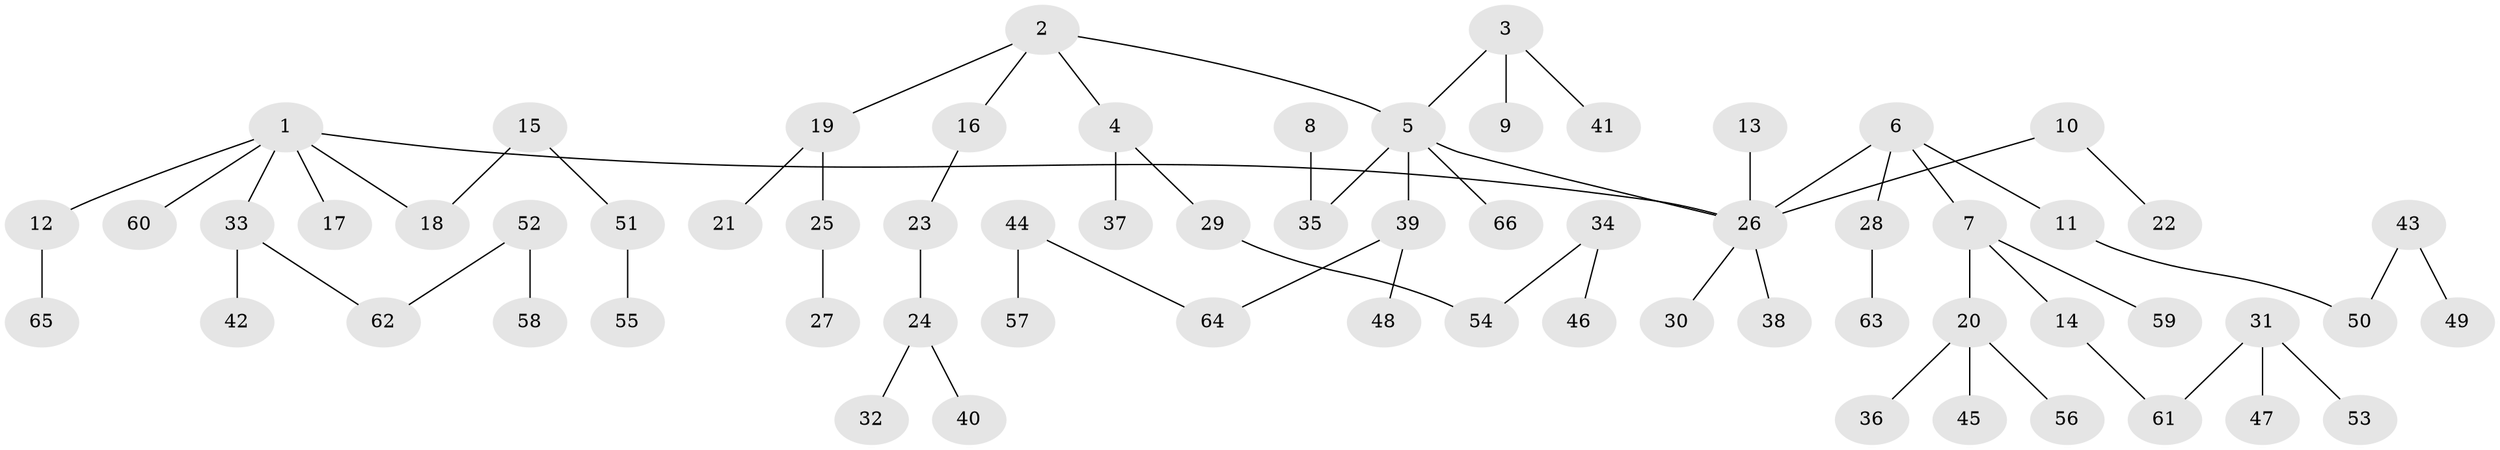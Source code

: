 // original degree distribution, {8: 0.010752688172043012, 7: 0.010752688172043012, 6: 0.010752688172043012, 4: 0.07526881720430108, 1: 0.5161290322580645, 3: 0.1827956989247312, 2: 0.1935483870967742}
// Generated by graph-tools (version 1.1) at 2025/37/03/04/25 23:37:21]
// undirected, 66 vertices, 65 edges
graph export_dot {
  node [color=gray90,style=filled];
  1;
  2;
  3;
  4;
  5;
  6;
  7;
  8;
  9;
  10;
  11;
  12;
  13;
  14;
  15;
  16;
  17;
  18;
  19;
  20;
  21;
  22;
  23;
  24;
  25;
  26;
  27;
  28;
  29;
  30;
  31;
  32;
  33;
  34;
  35;
  36;
  37;
  38;
  39;
  40;
  41;
  42;
  43;
  44;
  45;
  46;
  47;
  48;
  49;
  50;
  51;
  52;
  53;
  54;
  55;
  56;
  57;
  58;
  59;
  60;
  61;
  62;
  63;
  64;
  65;
  66;
  1 -- 12 [weight=1.0];
  1 -- 17 [weight=1.0];
  1 -- 18 [weight=1.0];
  1 -- 26 [weight=1.0];
  1 -- 33 [weight=1.0];
  1 -- 60 [weight=1.0];
  2 -- 4 [weight=1.0];
  2 -- 5 [weight=1.0];
  2 -- 16 [weight=1.0];
  2 -- 19 [weight=1.0];
  3 -- 5 [weight=1.0];
  3 -- 9 [weight=1.0];
  3 -- 41 [weight=1.0];
  4 -- 29 [weight=1.0];
  4 -- 37 [weight=1.0];
  5 -- 26 [weight=1.0];
  5 -- 35 [weight=1.0];
  5 -- 39 [weight=1.0];
  5 -- 66 [weight=1.0];
  6 -- 7 [weight=1.0];
  6 -- 11 [weight=1.0];
  6 -- 26 [weight=1.0];
  6 -- 28 [weight=1.0];
  7 -- 14 [weight=1.0];
  7 -- 20 [weight=1.0];
  7 -- 59 [weight=1.0];
  8 -- 35 [weight=1.0];
  10 -- 22 [weight=1.0];
  10 -- 26 [weight=1.0];
  11 -- 50 [weight=1.0];
  12 -- 65 [weight=1.0];
  13 -- 26 [weight=1.0];
  14 -- 61 [weight=1.0];
  15 -- 18 [weight=1.0];
  15 -- 51 [weight=1.0];
  16 -- 23 [weight=1.0];
  19 -- 21 [weight=1.0];
  19 -- 25 [weight=1.0];
  20 -- 36 [weight=1.0];
  20 -- 45 [weight=1.0];
  20 -- 56 [weight=1.0];
  23 -- 24 [weight=1.0];
  24 -- 32 [weight=1.0];
  24 -- 40 [weight=1.0];
  25 -- 27 [weight=1.0];
  26 -- 30 [weight=1.0];
  26 -- 38 [weight=1.0];
  28 -- 63 [weight=1.0];
  29 -- 54 [weight=1.0];
  31 -- 47 [weight=1.0];
  31 -- 53 [weight=1.0];
  31 -- 61 [weight=1.0];
  33 -- 42 [weight=1.0];
  33 -- 62 [weight=1.0];
  34 -- 46 [weight=1.0];
  34 -- 54 [weight=1.0];
  39 -- 48 [weight=1.0];
  39 -- 64 [weight=1.0];
  43 -- 49 [weight=1.0];
  43 -- 50 [weight=1.0];
  44 -- 57 [weight=1.0];
  44 -- 64 [weight=1.0];
  51 -- 55 [weight=1.0];
  52 -- 58 [weight=1.0];
  52 -- 62 [weight=1.0];
}
